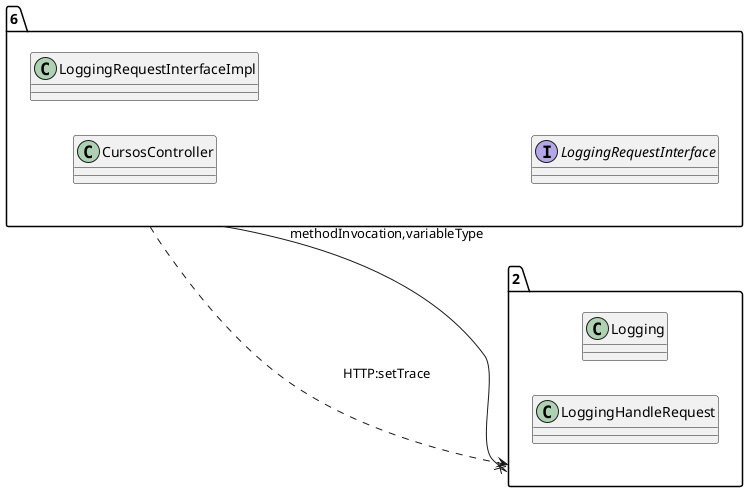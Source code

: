 @startuml 
allow_mixing
left to right direction
package "6"{
class CursosController
class LoggingRequestInterfaceImpl
interface LoggingRequestInterface

}
package "2"{
class Logging
class LoggingHandleRequest

}
"6" --x "2":methodInvocation,variableType
"6" ..> "2":HTTP:setTrace
@enduml